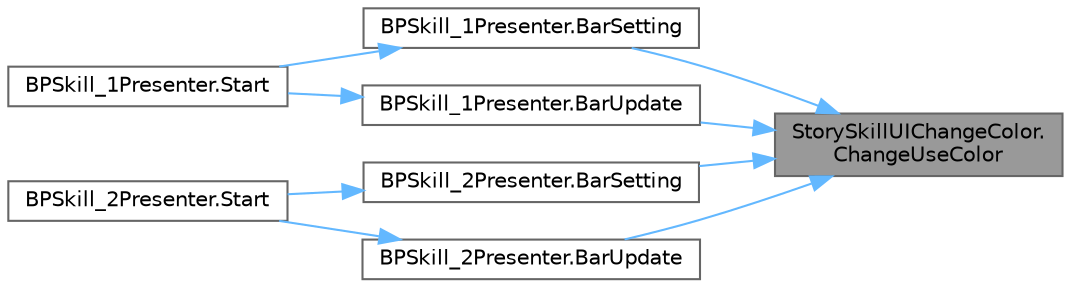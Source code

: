 digraph "StorySkillUIChangeColor.ChangeUseColor"
{
 // LATEX_PDF_SIZE
  bgcolor="transparent";
  edge [fontname=Helvetica,fontsize=10,labelfontname=Helvetica,labelfontsize=10];
  node [fontname=Helvetica,fontsize=10,shape=box,height=0.2,width=0.4];
  rankdir="RL";
  Node1 [id="Node000001",label="StorySkillUIChangeColor.\lChangeUseColor",height=0.2,width=0.4,color="gray40", fillcolor="grey60", style="filled", fontcolor="black",tooltip=" "];
  Node1 -> Node2 [id="edge1_Node000001_Node000002",dir="back",color="steelblue1",style="solid",tooltip=" "];
  Node2 [id="Node000002",label="BPSkill_1Presenter.BarSetting",height=0.2,width=0.4,color="grey40", fillcolor="white", style="filled",URL="$class_b_p_skill__1_presenter.html#aae246187583f2bd42e966b16d5e35cdd",tooltip=" "];
  Node2 -> Node3 [id="edge2_Node000002_Node000003",dir="back",color="steelblue1",style="solid",tooltip=" "];
  Node3 [id="Node000003",label="BPSkill_1Presenter.Start",height=0.2,width=0.4,color="grey40", fillcolor="white", style="filled",URL="$class_b_p_skill__1_presenter.html#a904704707a1d4b89a733e428bf5cd28d",tooltip=" "];
  Node1 -> Node4 [id="edge3_Node000001_Node000004",dir="back",color="steelblue1",style="solid",tooltip=" "];
  Node4 [id="Node000004",label="BPSkill_2Presenter.BarSetting",height=0.2,width=0.4,color="grey40", fillcolor="white", style="filled",URL="$class_b_p_skill__2_presenter.html#a613bdf815a0dc2940c42c7f72694846f",tooltip=" "];
  Node4 -> Node5 [id="edge4_Node000004_Node000005",dir="back",color="steelblue1",style="solid",tooltip=" "];
  Node5 [id="Node000005",label="BPSkill_2Presenter.Start",height=0.2,width=0.4,color="grey40", fillcolor="white", style="filled",URL="$class_b_p_skill__2_presenter.html#a90734d94dd1715072026086db9e39718",tooltip=" "];
  Node1 -> Node6 [id="edge5_Node000001_Node000006",dir="back",color="steelblue1",style="solid",tooltip=" "];
  Node6 [id="Node000006",label="BPSkill_1Presenter.BarUpdate",height=0.2,width=0.4,color="grey40", fillcolor="white", style="filled",URL="$class_b_p_skill__1_presenter.html#aa6c14741134c418ecde3153aa46fc19c",tooltip=" "];
  Node6 -> Node3 [id="edge6_Node000006_Node000003",dir="back",color="steelblue1",style="solid",tooltip=" "];
  Node1 -> Node7 [id="edge7_Node000001_Node000007",dir="back",color="steelblue1",style="solid",tooltip=" "];
  Node7 [id="Node000007",label="BPSkill_2Presenter.BarUpdate",height=0.2,width=0.4,color="grey40", fillcolor="white", style="filled",URL="$class_b_p_skill__2_presenter.html#aaa08cd2fc6446f0fc9690e40bf1bf2c1",tooltip=" "];
  Node7 -> Node5 [id="edge8_Node000007_Node000005",dir="back",color="steelblue1",style="solid",tooltip=" "];
}
